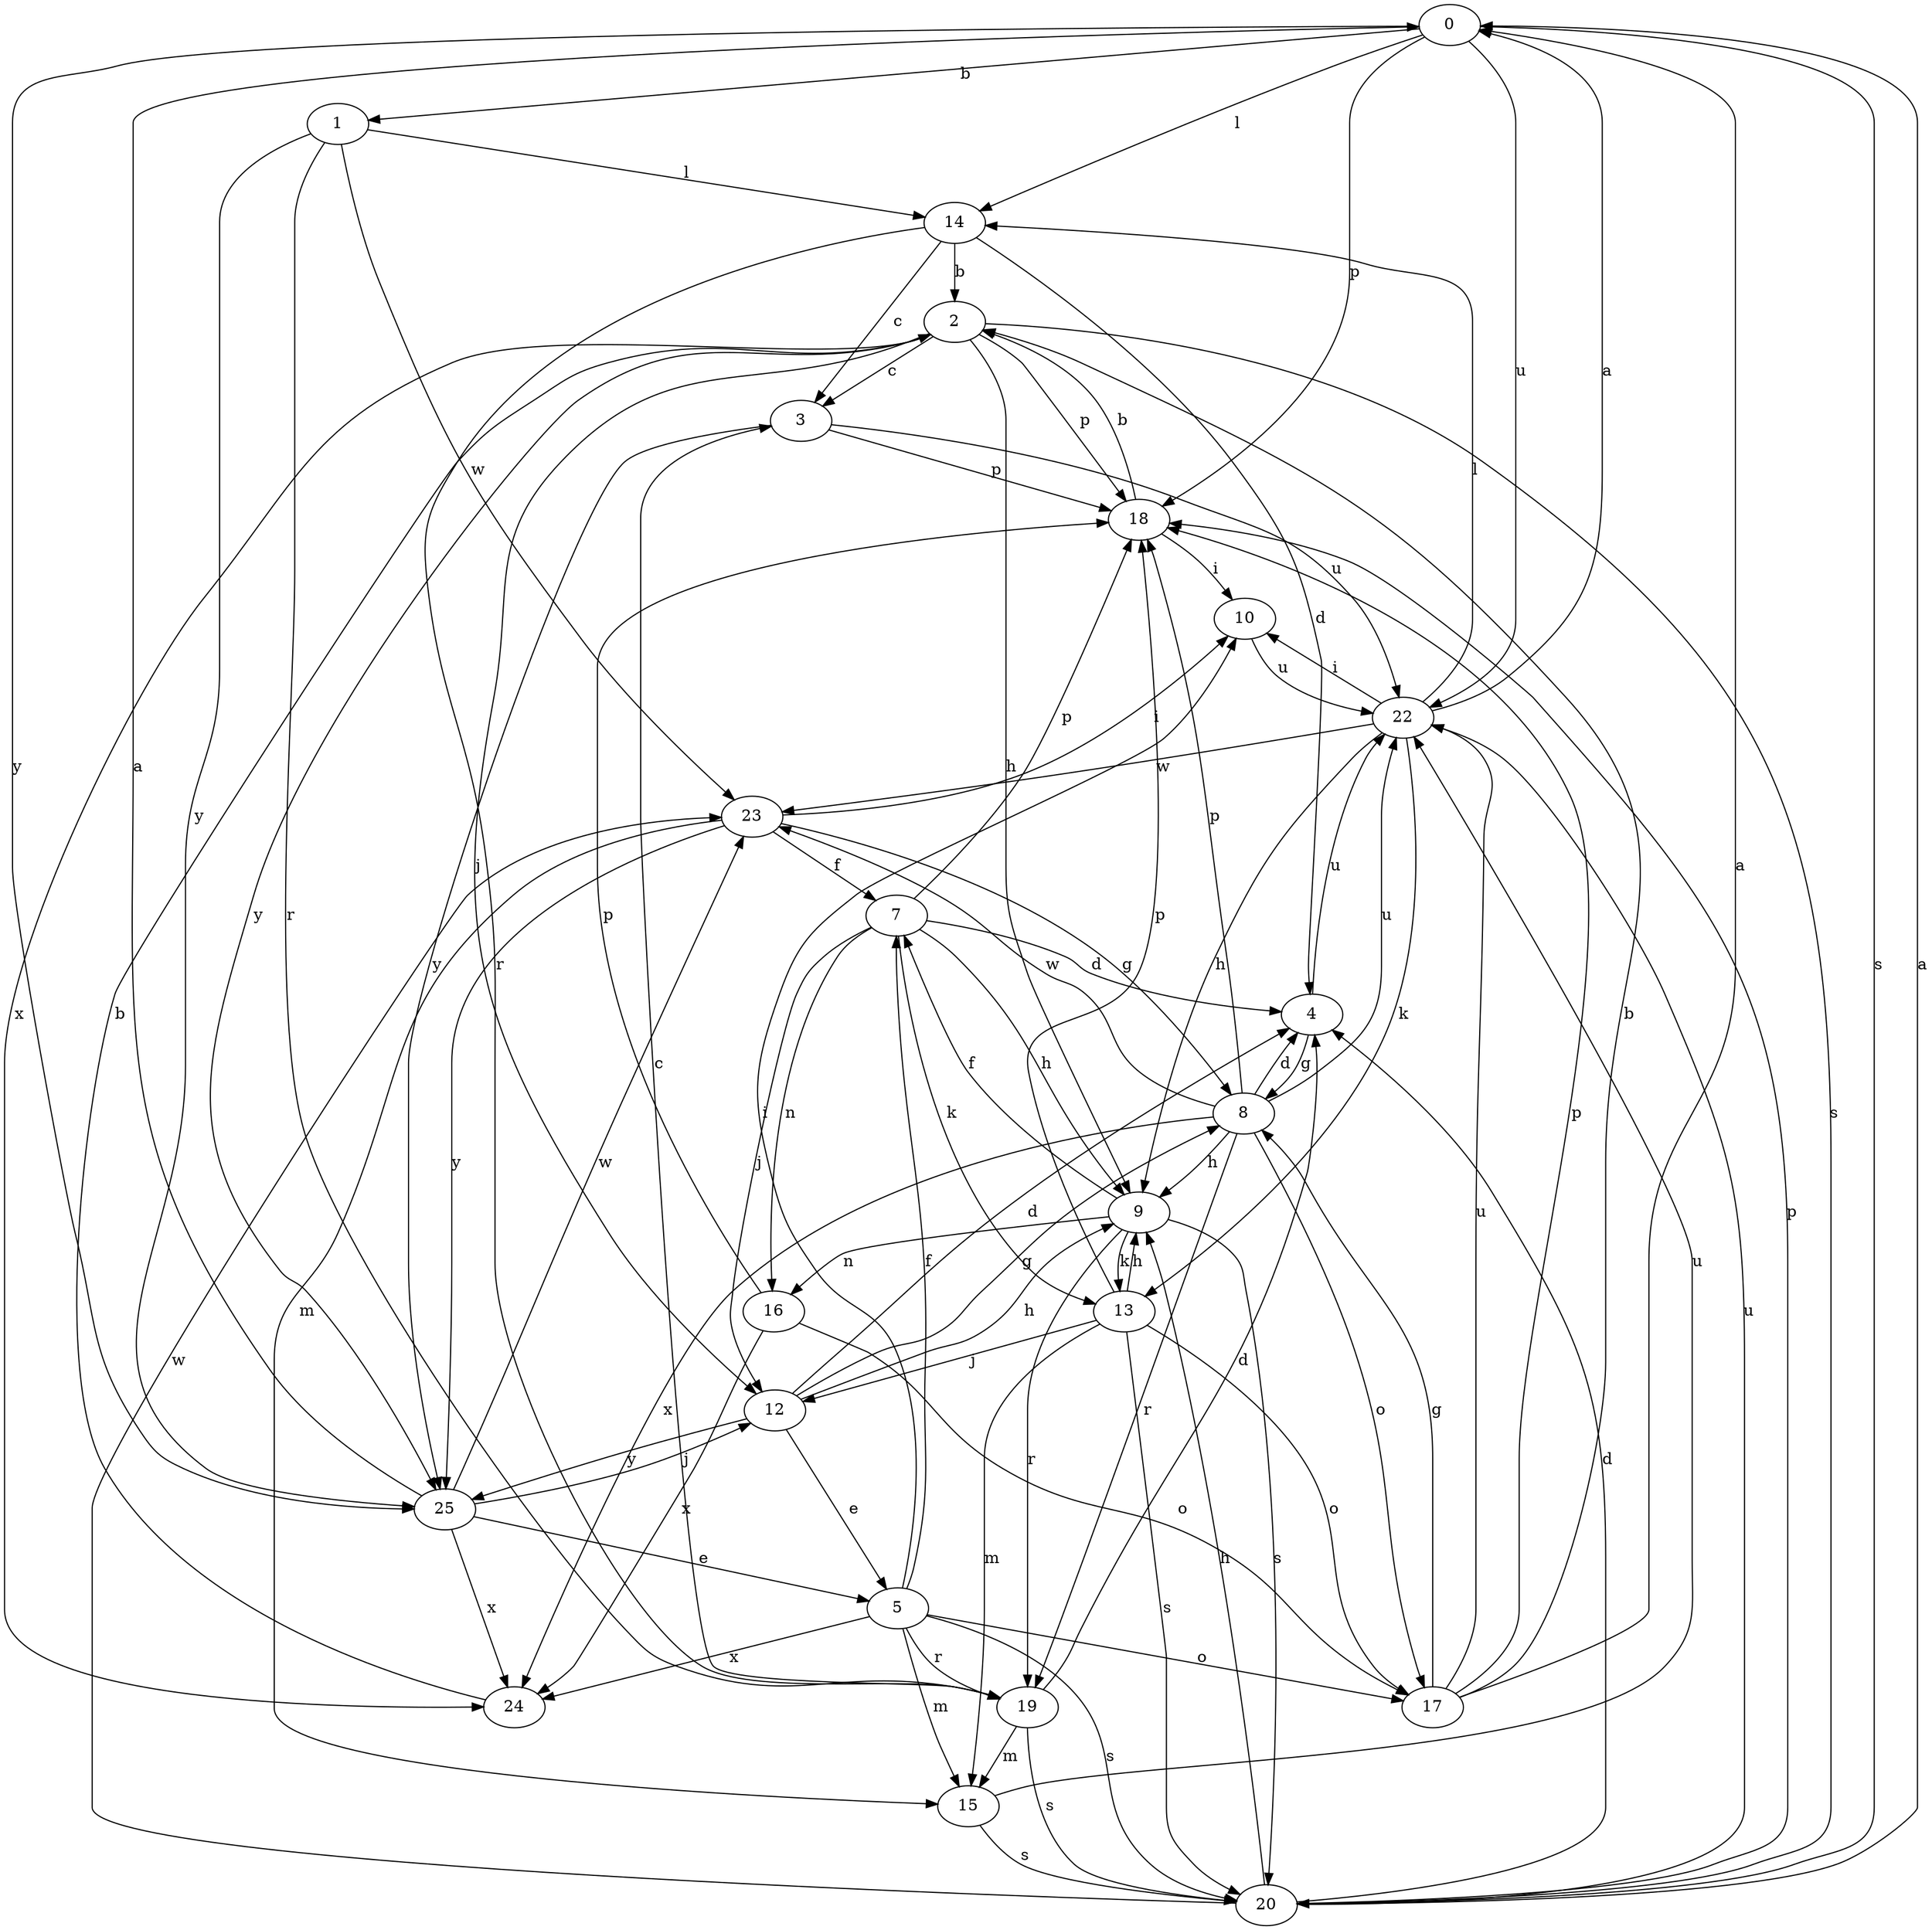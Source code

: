 strict digraph  {
0;
1;
2;
3;
4;
5;
7;
8;
9;
10;
12;
13;
14;
15;
16;
17;
18;
19;
20;
22;
23;
24;
25;
0 -> 1  [label=b];
0 -> 14  [label=l];
0 -> 18  [label=p];
0 -> 20  [label=s];
0 -> 22  [label=u];
0 -> 25  [label=y];
1 -> 14  [label=l];
1 -> 19  [label=r];
1 -> 23  [label=w];
1 -> 25  [label=y];
2 -> 3  [label=c];
2 -> 9  [label=h];
2 -> 12  [label=j];
2 -> 18  [label=p];
2 -> 20  [label=s];
2 -> 24  [label=x];
2 -> 25  [label=y];
3 -> 18  [label=p];
3 -> 22  [label=u];
3 -> 25  [label=y];
4 -> 8  [label=g];
4 -> 22  [label=u];
5 -> 7  [label=f];
5 -> 10  [label=i];
5 -> 15  [label=m];
5 -> 17  [label=o];
5 -> 19  [label=r];
5 -> 20  [label=s];
5 -> 24  [label=x];
7 -> 4  [label=d];
7 -> 9  [label=h];
7 -> 12  [label=j];
7 -> 13  [label=k];
7 -> 16  [label=n];
7 -> 18  [label=p];
8 -> 4  [label=d];
8 -> 9  [label=h];
8 -> 17  [label=o];
8 -> 18  [label=p];
8 -> 19  [label=r];
8 -> 22  [label=u];
8 -> 23  [label=w];
8 -> 24  [label=x];
9 -> 7  [label=f];
9 -> 13  [label=k];
9 -> 16  [label=n];
9 -> 19  [label=r];
9 -> 20  [label=s];
10 -> 22  [label=u];
12 -> 4  [label=d];
12 -> 5  [label=e];
12 -> 8  [label=g];
12 -> 9  [label=h];
12 -> 25  [label=y];
13 -> 9  [label=h];
13 -> 12  [label=j];
13 -> 15  [label=m];
13 -> 17  [label=o];
13 -> 18  [label=p];
13 -> 20  [label=s];
14 -> 2  [label=b];
14 -> 3  [label=c];
14 -> 4  [label=d];
14 -> 19  [label=r];
15 -> 20  [label=s];
15 -> 22  [label=u];
16 -> 17  [label=o];
16 -> 18  [label=p];
16 -> 24  [label=x];
17 -> 0  [label=a];
17 -> 2  [label=b];
17 -> 8  [label=g];
17 -> 18  [label=p];
17 -> 22  [label=u];
18 -> 2  [label=b];
18 -> 10  [label=i];
19 -> 3  [label=c];
19 -> 4  [label=d];
19 -> 15  [label=m];
19 -> 20  [label=s];
20 -> 0  [label=a];
20 -> 4  [label=d];
20 -> 9  [label=h];
20 -> 18  [label=p];
20 -> 22  [label=u];
20 -> 23  [label=w];
22 -> 0  [label=a];
22 -> 9  [label=h];
22 -> 10  [label=i];
22 -> 13  [label=k];
22 -> 14  [label=l];
22 -> 23  [label=w];
23 -> 7  [label=f];
23 -> 8  [label=g];
23 -> 10  [label=i];
23 -> 15  [label=m];
23 -> 25  [label=y];
24 -> 2  [label=b];
25 -> 0  [label=a];
25 -> 5  [label=e];
25 -> 12  [label=j];
25 -> 23  [label=w];
25 -> 24  [label=x];
}
